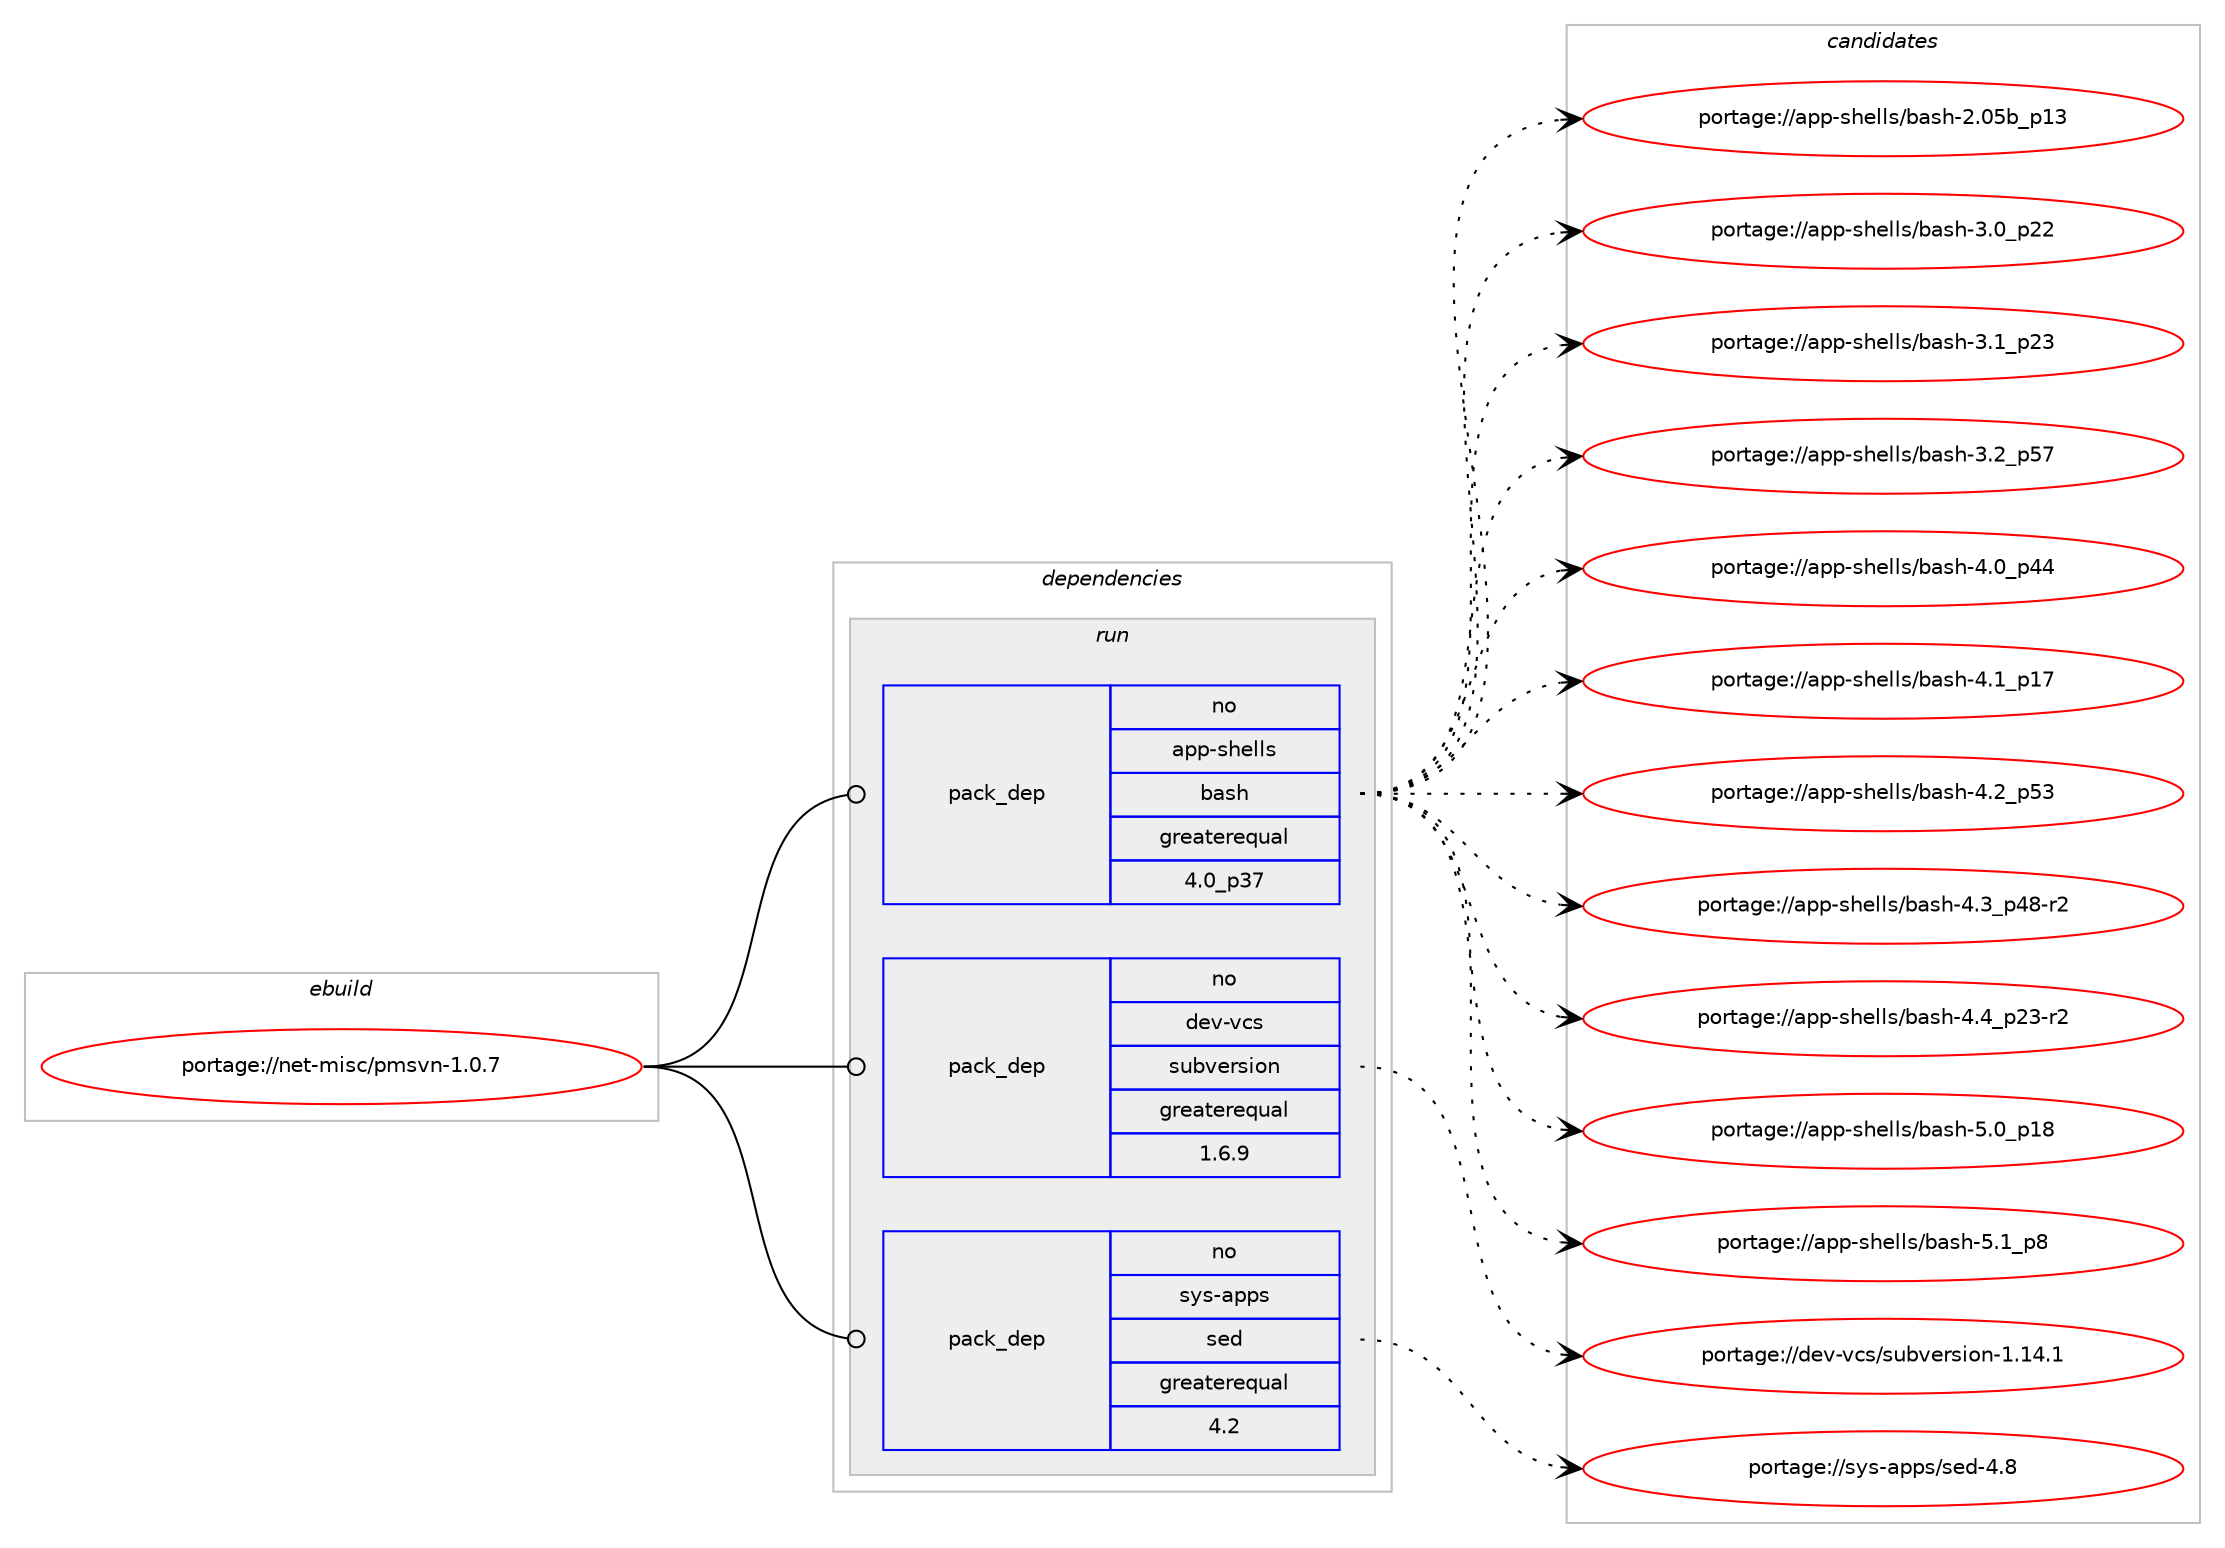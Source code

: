 digraph prolog {

# *************
# Graph options
# *************

newrank=true;
concentrate=true;
compound=true;
graph [rankdir=LR,fontname=Helvetica,fontsize=10,ranksep=1.5];#, ranksep=2.5, nodesep=0.2];
edge  [arrowhead=vee];
node  [fontname=Helvetica,fontsize=10];

# **********
# The ebuild
# **********

subgraph cluster_leftcol {
color=gray;
rank=same;
label=<<i>ebuild</i>>;
id [label="portage://net-misc/pmsvn-1.0.7", color=red, width=4, href="../net-misc/pmsvn-1.0.7.svg"];
}

# ****************
# The dependencies
# ****************

subgraph cluster_midcol {
color=gray;
label=<<i>dependencies</i>>;
subgraph cluster_compile {
fillcolor="#eeeeee";
style=filled;
label=<<i>compile</i>>;
}
subgraph cluster_compileandrun {
fillcolor="#eeeeee";
style=filled;
label=<<i>compile and run</i>>;
}
subgraph cluster_run {
fillcolor="#eeeeee";
style=filled;
label=<<i>run</i>>;
subgraph pack107 {
dependency264 [label=<<TABLE BORDER="0" CELLBORDER="1" CELLSPACING="0" CELLPADDING="4" WIDTH="220"><TR><TD ROWSPAN="6" CELLPADDING="30">pack_dep</TD></TR><TR><TD WIDTH="110">no</TD></TR><TR><TD>app-shells</TD></TR><TR><TD>bash</TD></TR><TR><TD>greaterequal</TD></TR><TR><TD>4.0_p37</TD></TR></TABLE>>, shape=none, color=blue];
}
id:e -> dependency264:w [weight=20,style="solid",arrowhead="odot"];
subgraph pack108 {
dependency265 [label=<<TABLE BORDER="0" CELLBORDER="1" CELLSPACING="0" CELLPADDING="4" WIDTH="220"><TR><TD ROWSPAN="6" CELLPADDING="30">pack_dep</TD></TR><TR><TD WIDTH="110">no</TD></TR><TR><TD>dev-vcs</TD></TR><TR><TD>subversion</TD></TR><TR><TD>greaterequal</TD></TR><TR><TD>1.6.9</TD></TR></TABLE>>, shape=none, color=blue];
}
id:e -> dependency265:w [weight=20,style="solid",arrowhead="odot"];
# *** BEGIN UNKNOWN DEPENDENCY TYPE (TODO) ***
# id -> package_dependency(portage://net-misc/pmsvn-1.0.7,run,no,net-analyzer,nrpe,none,[,,],[],[])
# *** END UNKNOWN DEPENDENCY TYPE (TODO) ***

subgraph pack109 {
dependency266 [label=<<TABLE BORDER="0" CELLBORDER="1" CELLSPACING="0" CELLPADDING="4" WIDTH="220"><TR><TD ROWSPAN="6" CELLPADDING="30">pack_dep</TD></TR><TR><TD WIDTH="110">no</TD></TR><TR><TD>sys-apps</TD></TR><TR><TD>sed</TD></TR><TR><TD>greaterequal</TD></TR><TR><TD>4.2</TD></TR></TABLE>>, shape=none, color=blue];
}
id:e -> dependency266:w [weight=20,style="solid",arrowhead="odot"];
}
}

# **************
# The candidates
# **************

subgraph cluster_choices {
rank=same;
color=gray;
label=<<i>candidates</i>>;

subgraph choice107 {
color=black;
nodesep=1;
choice9711211245115104101108108115479897115104455046485398951124951 [label="portage://app-shells/bash-2.05b_p13", color=red, width=4,href="../app-shells/bash-2.05b_p13.svg"];
choice971121124511510410110810811547989711510445514648951125050 [label="portage://app-shells/bash-3.0_p22", color=red, width=4,href="../app-shells/bash-3.0_p22.svg"];
choice971121124511510410110810811547989711510445514649951125051 [label="portage://app-shells/bash-3.1_p23", color=red, width=4,href="../app-shells/bash-3.1_p23.svg"];
choice971121124511510410110810811547989711510445514650951125355 [label="portage://app-shells/bash-3.2_p57", color=red, width=4,href="../app-shells/bash-3.2_p57.svg"];
choice971121124511510410110810811547989711510445524648951125252 [label="portage://app-shells/bash-4.0_p44", color=red, width=4,href="../app-shells/bash-4.0_p44.svg"];
choice971121124511510410110810811547989711510445524649951124955 [label="portage://app-shells/bash-4.1_p17", color=red, width=4,href="../app-shells/bash-4.1_p17.svg"];
choice971121124511510410110810811547989711510445524650951125351 [label="portage://app-shells/bash-4.2_p53", color=red, width=4,href="../app-shells/bash-4.2_p53.svg"];
choice9711211245115104101108108115479897115104455246519511252564511450 [label="portage://app-shells/bash-4.3_p48-r2", color=red, width=4,href="../app-shells/bash-4.3_p48-r2.svg"];
choice9711211245115104101108108115479897115104455246529511250514511450 [label="portage://app-shells/bash-4.4_p23-r2", color=red, width=4,href="../app-shells/bash-4.4_p23-r2.svg"];
choice971121124511510410110810811547989711510445534648951124956 [label="portage://app-shells/bash-5.0_p18", color=red, width=4,href="../app-shells/bash-5.0_p18.svg"];
choice9711211245115104101108108115479897115104455346499511256 [label="portage://app-shells/bash-5.1_p8", color=red, width=4,href="../app-shells/bash-5.1_p8.svg"];
dependency264:e -> choice9711211245115104101108108115479897115104455046485398951124951:w [style=dotted,weight="100"];
dependency264:e -> choice971121124511510410110810811547989711510445514648951125050:w [style=dotted,weight="100"];
dependency264:e -> choice971121124511510410110810811547989711510445514649951125051:w [style=dotted,weight="100"];
dependency264:e -> choice971121124511510410110810811547989711510445514650951125355:w [style=dotted,weight="100"];
dependency264:e -> choice971121124511510410110810811547989711510445524648951125252:w [style=dotted,weight="100"];
dependency264:e -> choice971121124511510410110810811547989711510445524649951124955:w [style=dotted,weight="100"];
dependency264:e -> choice971121124511510410110810811547989711510445524650951125351:w [style=dotted,weight="100"];
dependency264:e -> choice9711211245115104101108108115479897115104455246519511252564511450:w [style=dotted,weight="100"];
dependency264:e -> choice9711211245115104101108108115479897115104455246529511250514511450:w [style=dotted,weight="100"];
dependency264:e -> choice971121124511510410110810811547989711510445534648951124956:w [style=dotted,weight="100"];
dependency264:e -> choice9711211245115104101108108115479897115104455346499511256:w [style=dotted,weight="100"];
}
subgraph choice108 {
color=black;
nodesep=1;
choice1001011184511899115471151179811810111411510511111045494649524649 [label="portage://dev-vcs/subversion-1.14.1", color=red, width=4,href="../dev-vcs/subversion-1.14.1.svg"];
dependency265:e -> choice1001011184511899115471151179811810111411510511111045494649524649:w [style=dotted,weight="100"];
}
subgraph choice109 {
color=black;
nodesep=1;
choice11512111545971121121154711510110045524656 [label="portage://sys-apps/sed-4.8", color=red, width=4,href="../sys-apps/sed-4.8.svg"];
dependency266:e -> choice11512111545971121121154711510110045524656:w [style=dotted,weight="100"];
}
}

}
